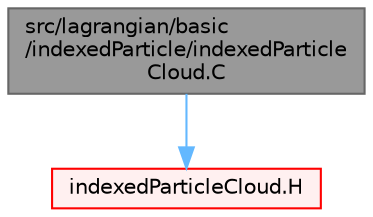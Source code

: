 digraph "src/lagrangian/basic/indexedParticle/indexedParticleCloud.C"
{
 // LATEX_PDF_SIZE
  bgcolor="transparent";
  edge [fontname=Helvetica,fontsize=10,labelfontname=Helvetica,labelfontsize=10];
  node [fontname=Helvetica,fontsize=10,shape=box,height=0.2,width=0.4];
  Node1 [id="Node000001",label="src/lagrangian/basic\l/indexedParticle/indexedParticle\lCloud.C",height=0.2,width=0.4,color="gray40", fillcolor="grey60", style="filled", fontcolor="black",tooltip=" "];
  Node1 -> Node2 [id="edge1_Node000001_Node000002",color="steelblue1",style="solid",tooltip=" "];
  Node2 [id="Node000002",label="indexedParticleCloud.H",height=0.2,width=0.4,color="red", fillcolor="#FFF0F0", style="filled",URL="$indexedParticleCloud_8H.html",tooltip=" "];
}
